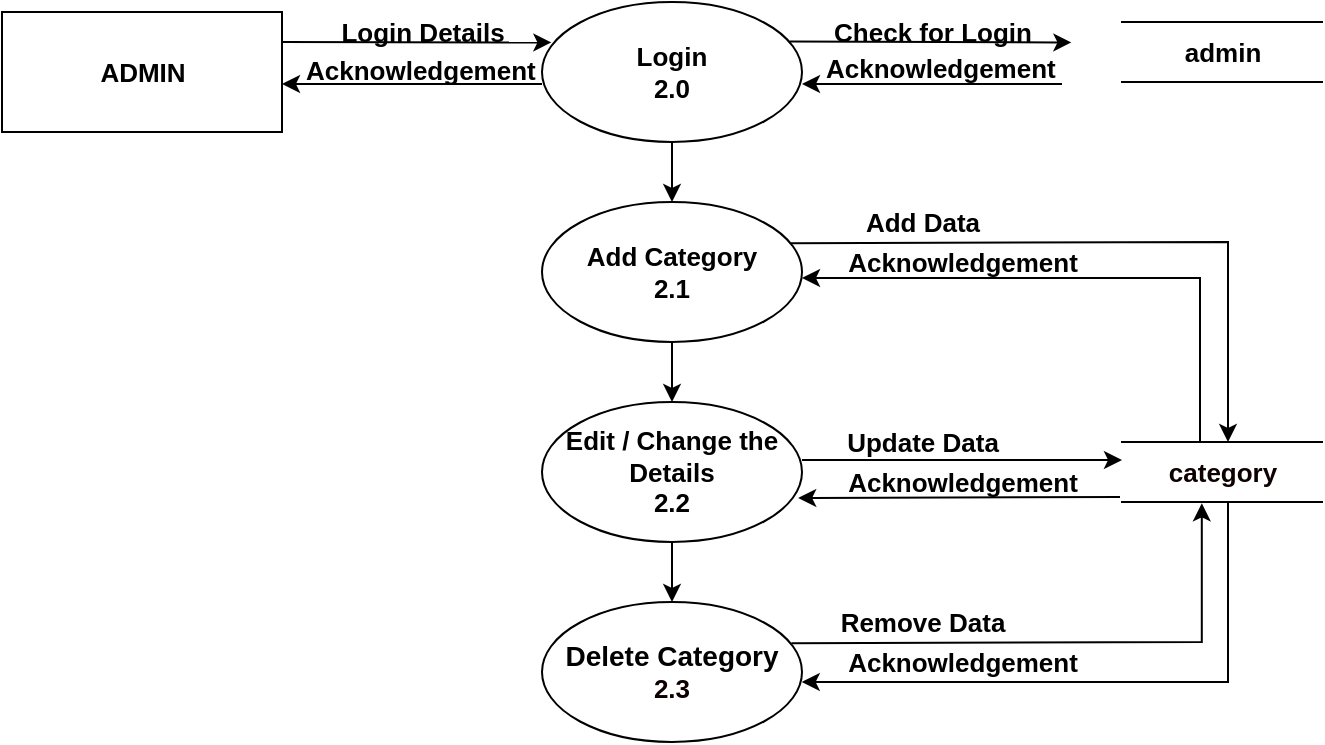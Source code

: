 <mxfile>
    <diagram id="IJsAaFk1BmgpY0GeroS_" name="Page-1">
        <mxGraphModel dx="722" dy="551" grid="1" gridSize="10" guides="1" tooltips="1" connect="1" arrows="1" fold="1" page="1" pageScale="1" pageWidth="827" pageHeight="1169" background="#ffffff" math="0" shadow="0">
            <root>
                <mxCell id="0"/>
                <mxCell id="1" parent="0"/>
                <mxCell id="6" style="edgeStyle=none;html=1;exitX=0;exitY=0.5;exitDx=0;exitDy=0;entryX=1;entryY=0.5;entryDx=0;entryDy=0;strokeColor=#000000;" parent="1" edge="1">
                    <mxGeometry relative="1" as="geometry">
                        <mxPoint x="310" y="161" as="sourcePoint"/>
                        <mxPoint x="180" y="161" as="targetPoint"/>
                    </mxGeometry>
                </mxCell>
                <mxCell id="16" style="edgeStyle=none;html=1;exitX=0.5;exitY=1;exitDx=0;exitDy=0;entryX=0.5;entryY=0;entryDx=0;entryDy=0;fontSize=13;fontColor=#0F0000;strokeColor=#000000;" parent="1" source="3" target="13" edge="1">
                    <mxGeometry relative="1" as="geometry"/>
                </mxCell>
                <mxCell id="3" value="&lt;b style=&quot;font-size: 13px&quot;&gt;&lt;font color=&quot;#000000&quot; style=&quot;font-size: 13px&quot;&gt;Login&lt;br&gt;2.0&lt;/font&gt;&lt;/b&gt;" style="ellipse;whiteSpace=wrap;html=1;strokeColor=#000000;fillColor=none;" parent="1" vertex="1">
                    <mxGeometry x="310" y="120" width="130" height="70" as="geometry"/>
                </mxCell>
                <mxCell id="5" style="edgeStyle=none;html=1;exitX=1;exitY=0.25;exitDx=0;exitDy=0;entryX=0.036;entryY=0.289;entryDx=0;entryDy=0;entryPerimeter=0;strokeColor=#000000;" parent="1" source="4" target="3" edge="1">
                    <mxGeometry relative="1" as="geometry"/>
                </mxCell>
                <mxCell id="4" value="&lt;b&gt;ADMIN&lt;/b&gt;" style="html=1;dashed=0;whitespace=wrap;fontSize=13;fontColor=#000000;strokeColor=#000000;fillColor=none;" parent="1" vertex="1">
                    <mxGeometry x="40" y="125" width="140" height="60" as="geometry"/>
                </mxCell>
                <mxCell id="9" style="edgeStyle=none;html=1;exitX=0;exitY=0.5;exitDx=0;exitDy=0;entryX=1;entryY=0.5;entryDx=0;entryDy=0;strokeColor=#000000;" parent="1" edge="1">
                    <mxGeometry relative="1" as="geometry">
                        <mxPoint x="570" y="161" as="sourcePoint"/>
                        <mxPoint x="440" y="161" as="targetPoint"/>
                    </mxGeometry>
                </mxCell>
                <mxCell id="10" style="edgeStyle=none;html=1;exitX=0.952;exitY=0.282;exitDx=0;exitDy=0;entryX=0.036;entryY=0.289;entryDx=0;entryDy=0;entryPerimeter=0;strokeColor=#000000;exitPerimeter=0;" parent="1" source="3" edge="1">
                    <mxGeometry relative="1" as="geometry">
                        <mxPoint x="440" y="140" as="sourcePoint"/>
                        <mxPoint x="574.68" y="140.23" as="targetPoint"/>
                    </mxGeometry>
                </mxCell>
                <mxCell id="11" value="&lt;font style=&quot;font-size: 13px&quot; color=&quot;#000000&quot;&gt;&lt;b&gt;admin&lt;/b&gt;&lt;/font&gt;" style="html=1;dashed=0;whitespace=wrap;shape=partialRectangle;right=0;left=0;fillColor=none;strokeColor=#000000;" parent="1" vertex="1">
                    <mxGeometry x="600" y="130" width="100" height="30" as="geometry"/>
                </mxCell>
                <mxCell id="17" style="edgeStyle=none;html=1;exitX=0.5;exitY=1;exitDx=0;exitDy=0;entryX=0.5;entryY=0;entryDx=0;entryDy=0;fontSize=13;fontColor=#0F0000;strokeColor=#000000;" parent="1" source="13" target="14" edge="1">
                    <mxGeometry relative="1" as="geometry"/>
                </mxCell>
                <mxCell id="20" style="edgeStyle=elbowEdgeStyle;elbow=vertical;html=1;exitX=0.956;exitY=0.294;exitDx=0;exitDy=0;entryX=0.5;entryY=0;entryDx=0;entryDy=0;fontSize=13;fontColor=#0F0000;strokeColor=#000000;exitPerimeter=0;rounded=0;" parent="1" source="13" edge="1">
                    <mxGeometry relative="1" as="geometry">
                        <mxPoint x="437.28" y="240.58" as="sourcePoint"/>
                        <mxPoint x="653" y="340" as="targetPoint"/>
                        <Array as="points">
                            <mxPoint x="533" y="240"/>
                            <mxPoint x="553" y="255"/>
                        </Array>
                    </mxGeometry>
                </mxCell>
                <mxCell id="13" value="&lt;font color=&quot;#000000&quot;&gt;&lt;span style=&quot;font-size: 13px&quot;&gt;&lt;b&gt;Add Category&lt;br&gt;&lt;/b&gt;&lt;/span&gt;&lt;/font&gt;&lt;font style=&quot;font-size: 13px&quot; color=&quot;#000000&quot;&gt;&lt;b&gt;2.1&lt;/b&gt;&lt;/font&gt;" style="ellipse;whiteSpace=wrap;html=1;strokeColor=#000000;fillColor=none;" parent="1" vertex="1">
                    <mxGeometry x="310" y="220" width="130" height="70" as="geometry"/>
                </mxCell>
                <mxCell id="18" style="edgeStyle=none;html=1;exitX=0.5;exitY=1;exitDx=0;exitDy=0;entryX=0.5;entryY=0;entryDx=0;entryDy=0;fontSize=13;fontColor=#0F0000;strokeColor=#000000;" parent="1" source="14" target="15" edge="1">
                    <mxGeometry relative="1" as="geometry"/>
                </mxCell>
                <mxCell id="22" style="edgeStyle=elbowEdgeStyle;rounded=0;elbow=vertical;html=1;exitX=1;exitY=0.5;exitDx=0;exitDy=0;entryX=0;entryY=0.5;entryDx=0;entryDy=0;fontSize=13;fontColor=#0F0000;strokeColor=#000000;" parent="1" edge="1">
                    <mxGeometry relative="1" as="geometry">
                        <mxPoint x="440" y="349" as="sourcePoint"/>
                        <mxPoint x="600" y="349" as="targetPoint"/>
                    </mxGeometry>
                </mxCell>
                <mxCell id="14" value="&lt;font color=&quot;#000000&quot;&gt;&lt;span style=&quot;font-size: 13px&quot;&gt;&lt;b&gt;Edit / Change the Details&lt;br&gt;&lt;/b&gt;&lt;/span&gt;&lt;/font&gt;&lt;font style=&quot;font-size: 13px&quot; color=&quot;#000000&quot;&gt;&lt;b&gt;2.2&lt;/b&gt;&lt;/font&gt;" style="ellipse;whiteSpace=wrap;html=1;strokeColor=#000000;fillColor=none;" parent="1" vertex="1">
                    <mxGeometry x="310" y="320" width="130" height="70" as="geometry"/>
                </mxCell>
                <mxCell id="24" style="edgeStyle=elbowEdgeStyle;rounded=0;elbow=vertical;html=1;exitX=0.959;exitY=0.295;exitDx=0;exitDy=0;entryX=0.399;entryY=1.022;entryDx=0;entryDy=0;entryPerimeter=0;fontSize=13;fontColor=#0F0000;strokeColor=#000000;exitPerimeter=0;" parent="1" source="15" target="19" edge="1">
                    <mxGeometry relative="1" as="geometry">
                        <Array as="points">
                            <mxPoint x="530" y="440"/>
                            <mxPoint x="540" y="455"/>
                        </Array>
                    </mxGeometry>
                </mxCell>
                <mxCell id="15" value="&lt;font color=&quot;#000000&quot; style=&quot;font-size: 14px&quot;&gt;&lt;span&gt;&lt;b&gt;Delete Category&lt;br&gt;&lt;/b&gt;&lt;/span&gt;&lt;/font&gt;&lt;font color=&quot;#0f0000&quot; style=&quot;font-size: 13px&quot;&gt;&lt;b&gt;2.3&lt;/b&gt;&lt;/font&gt;" style="ellipse;whiteSpace=wrap;html=1;strokeColor=#000000;fillColor=none;" parent="1" vertex="1">
                    <mxGeometry x="310" y="420" width="130" height="70" as="geometry"/>
                </mxCell>
                <mxCell id="21" style="edgeStyle=elbowEdgeStyle;rounded=0;elbow=vertical;html=1;exitX=0.39;exitY=-0.007;exitDx=0;exitDy=0;entryX=1;entryY=0.5;entryDx=0;entryDy=0;fontSize=13;fontColor=#0F0000;strokeColor=#000000;exitPerimeter=0;" parent="1" edge="1" source="19">
                    <mxGeometry relative="1" as="geometry">
                        <mxPoint x="639.8" y="337.73" as="sourcePoint"/>
                        <mxPoint x="440" y="258" as="targetPoint"/>
                        <Array as="points">
                            <mxPoint x="630" y="258"/>
                        </Array>
                    </mxGeometry>
                </mxCell>
                <mxCell id="23" style="edgeStyle=elbowEdgeStyle;rounded=0;elbow=vertical;html=1;exitX=0;exitY=0.75;exitDx=0;exitDy=0;entryX=0.993;entryY=0.617;entryDx=0;entryDy=0;entryPerimeter=0;fontSize=13;fontColor=#0F0000;strokeColor=#000000;" parent="1" edge="1">
                    <mxGeometry relative="1" as="geometry">
                        <mxPoint x="599" y="367.5" as="sourcePoint"/>
                        <mxPoint x="438.09" y="368.19" as="targetPoint"/>
                    </mxGeometry>
                </mxCell>
                <mxCell id="25" style="edgeStyle=elbowEdgeStyle;rounded=0;elbow=vertical;html=1;exitX=0.5;exitY=1;exitDx=0;exitDy=0;fontSize=13;fontColor=#0F0000;strokeColor=#000000;entryX=0.999;entryY=0.569;entryDx=0;entryDy=0;entryPerimeter=0;" parent="1" target="15" edge="1">
                    <mxGeometry relative="1" as="geometry">
                        <mxPoint x="653" y="370" as="sourcePoint"/>
                        <mxPoint x="442.333" y="460" as="targetPoint"/>
                        <Array as="points">
                            <mxPoint x="523" y="460"/>
                            <mxPoint x="533" y="480"/>
                        </Array>
                    </mxGeometry>
                </mxCell>
                <mxCell id="19" value="&lt;b&gt;category&lt;/b&gt;" style="html=1;dashed=0;whitespace=wrap;shape=partialRectangle;right=0;left=0;labelBackgroundColor=none;fontSize=13;fontColor=#0F0000;strokeColor=#000000;fillColor=none;" parent="1" vertex="1">
                    <mxGeometry x="600" y="340" width="100" height="30" as="geometry"/>
                </mxCell>
                <mxCell id="26" value="&lt;span style=&quot;color: rgb(0 , 0 , 0) ; font-family: &amp;#34;helvetica&amp;#34; ; font-size: 13px ; font-style: normal ; font-weight: 700 ; letter-spacing: normal ; text-align: right ; text-indent: 0px ; text-transform: none ; word-spacing: 0px ; display: inline ; float: none&quot;&gt;Acknowledgement&lt;/span&gt;" style="text;whiteSpace=wrap;html=1;fontSize=13;fontColor=#000000;" vertex="1" parent="1">
                    <mxGeometry x="190" y="140" width="140" height="30" as="geometry"/>
                </mxCell>
                <mxCell id="29" value="&lt;b&gt;&lt;font color=&quot;#000000&quot; style=&quot;font-size: 13px&quot;&gt;Login Details&lt;/font&gt;&lt;/b&gt;" style="text;html=1;align=center;verticalAlign=middle;resizable=0;points=[];autosize=1;strokeColor=none;fillColor=none;" vertex="1" parent="1">
                    <mxGeometry x="200" y="125" width="100" height="20" as="geometry"/>
                </mxCell>
                <mxCell id="30" value="&lt;b&gt;Check for Login&lt;/b&gt;" style="text;html=1;align=center;verticalAlign=middle;resizable=0;points=[];autosize=1;strokeColor=none;fillColor=none;fontSize=13;fontColor=#000000;" vertex="1" parent="1">
                    <mxGeometry x="450" y="125" width="110" height="20" as="geometry"/>
                </mxCell>
                <mxCell id="32" value="&lt;span style=&quot;color: rgb(0 , 0 , 0) ; font-family: &amp;#34;helvetica&amp;#34; ; font-size: 13px ; font-style: normal ; font-weight: 700 ; letter-spacing: normal ; text-align: right ; text-indent: 0px ; text-transform: none ; word-spacing: 0px ; display: inline ; float: none&quot;&gt;Acknowledgement&lt;/span&gt;" style="text;whiteSpace=wrap;html=1;fontSize=13;fontColor=#000000;" vertex="1" parent="1">
                    <mxGeometry x="450" y="139" width="140" height="30" as="geometry"/>
                </mxCell>
                <mxCell id="35" value="&lt;b&gt;Add Data&lt;/b&gt;" style="text;html=1;align=center;verticalAlign=middle;resizable=0;points=[];autosize=1;strokeColor=none;fillColor=none;fontSize=13;fontColor=#000000;" vertex="1" parent="1">
                    <mxGeometry x="465" y="220" width="70" height="20" as="geometry"/>
                </mxCell>
                <mxCell id="36" value="&lt;b&gt;Acknowledgement&lt;/b&gt;" style="text;html=1;align=center;verticalAlign=middle;resizable=0;points=[];autosize=1;strokeColor=none;fillColor=none;fontSize=13;fontColor=#000000;" vertex="1" parent="1">
                    <mxGeometry x="455" y="240" width="130" height="20" as="geometry"/>
                </mxCell>
                <mxCell id="37" value="&lt;b&gt;Update Data&lt;/b&gt;" style="text;html=1;align=center;verticalAlign=middle;resizable=0;points=[];autosize=1;strokeColor=none;fillColor=none;fontSize=13;fontColor=#000000;" vertex="1" parent="1">
                    <mxGeometry x="455" y="330" width="90" height="20" as="geometry"/>
                </mxCell>
                <mxCell id="38" value="&lt;b&gt;Acknowledgement&lt;/b&gt;" style="text;html=1;align=center;verticalAlign=middle;resizable=0;points=[];autosize=1;strokeColor=none;fillColor=none;fontSize=13;fontColor=#000000;" vertex="1" parent="1">
                    <mxGeometry x="455" y="350" width="130" height="20" as="geometry"/>
                </mxCell>
                <mxCell id="39" value="&lt;b&gt;Remove Data&lt;/b&gt;" style="text;html=1;align=center;verticalAlign=middle;resizable=0;points=[];autosize=1;strokeColor=none;fillColor=none;fontSize=13;fontColor=#000000;" vertex="1" parent="1">
                    <mxGeometry x="450" y="420" width="100" height="20" as="geometry"/>
                </mxCell>
                <mxCell id="40" value="&lt;b&gt;Acknowledgement&lt;/b&gt;" style="text;html=1;align=center;verticalAlign=middle;resizable=0;points=[];autosize=1;strokeColor=none;fillColor=none;fontSize=13;fontColor=#000000;" vertex="1" parent="1">
                    <mxGeometry x="455" y="440" width="130" height="20" as="geometry"/>
                </mxCell>
            </root>
        </mxGraphModel>
    </diagram>
</mxfile>